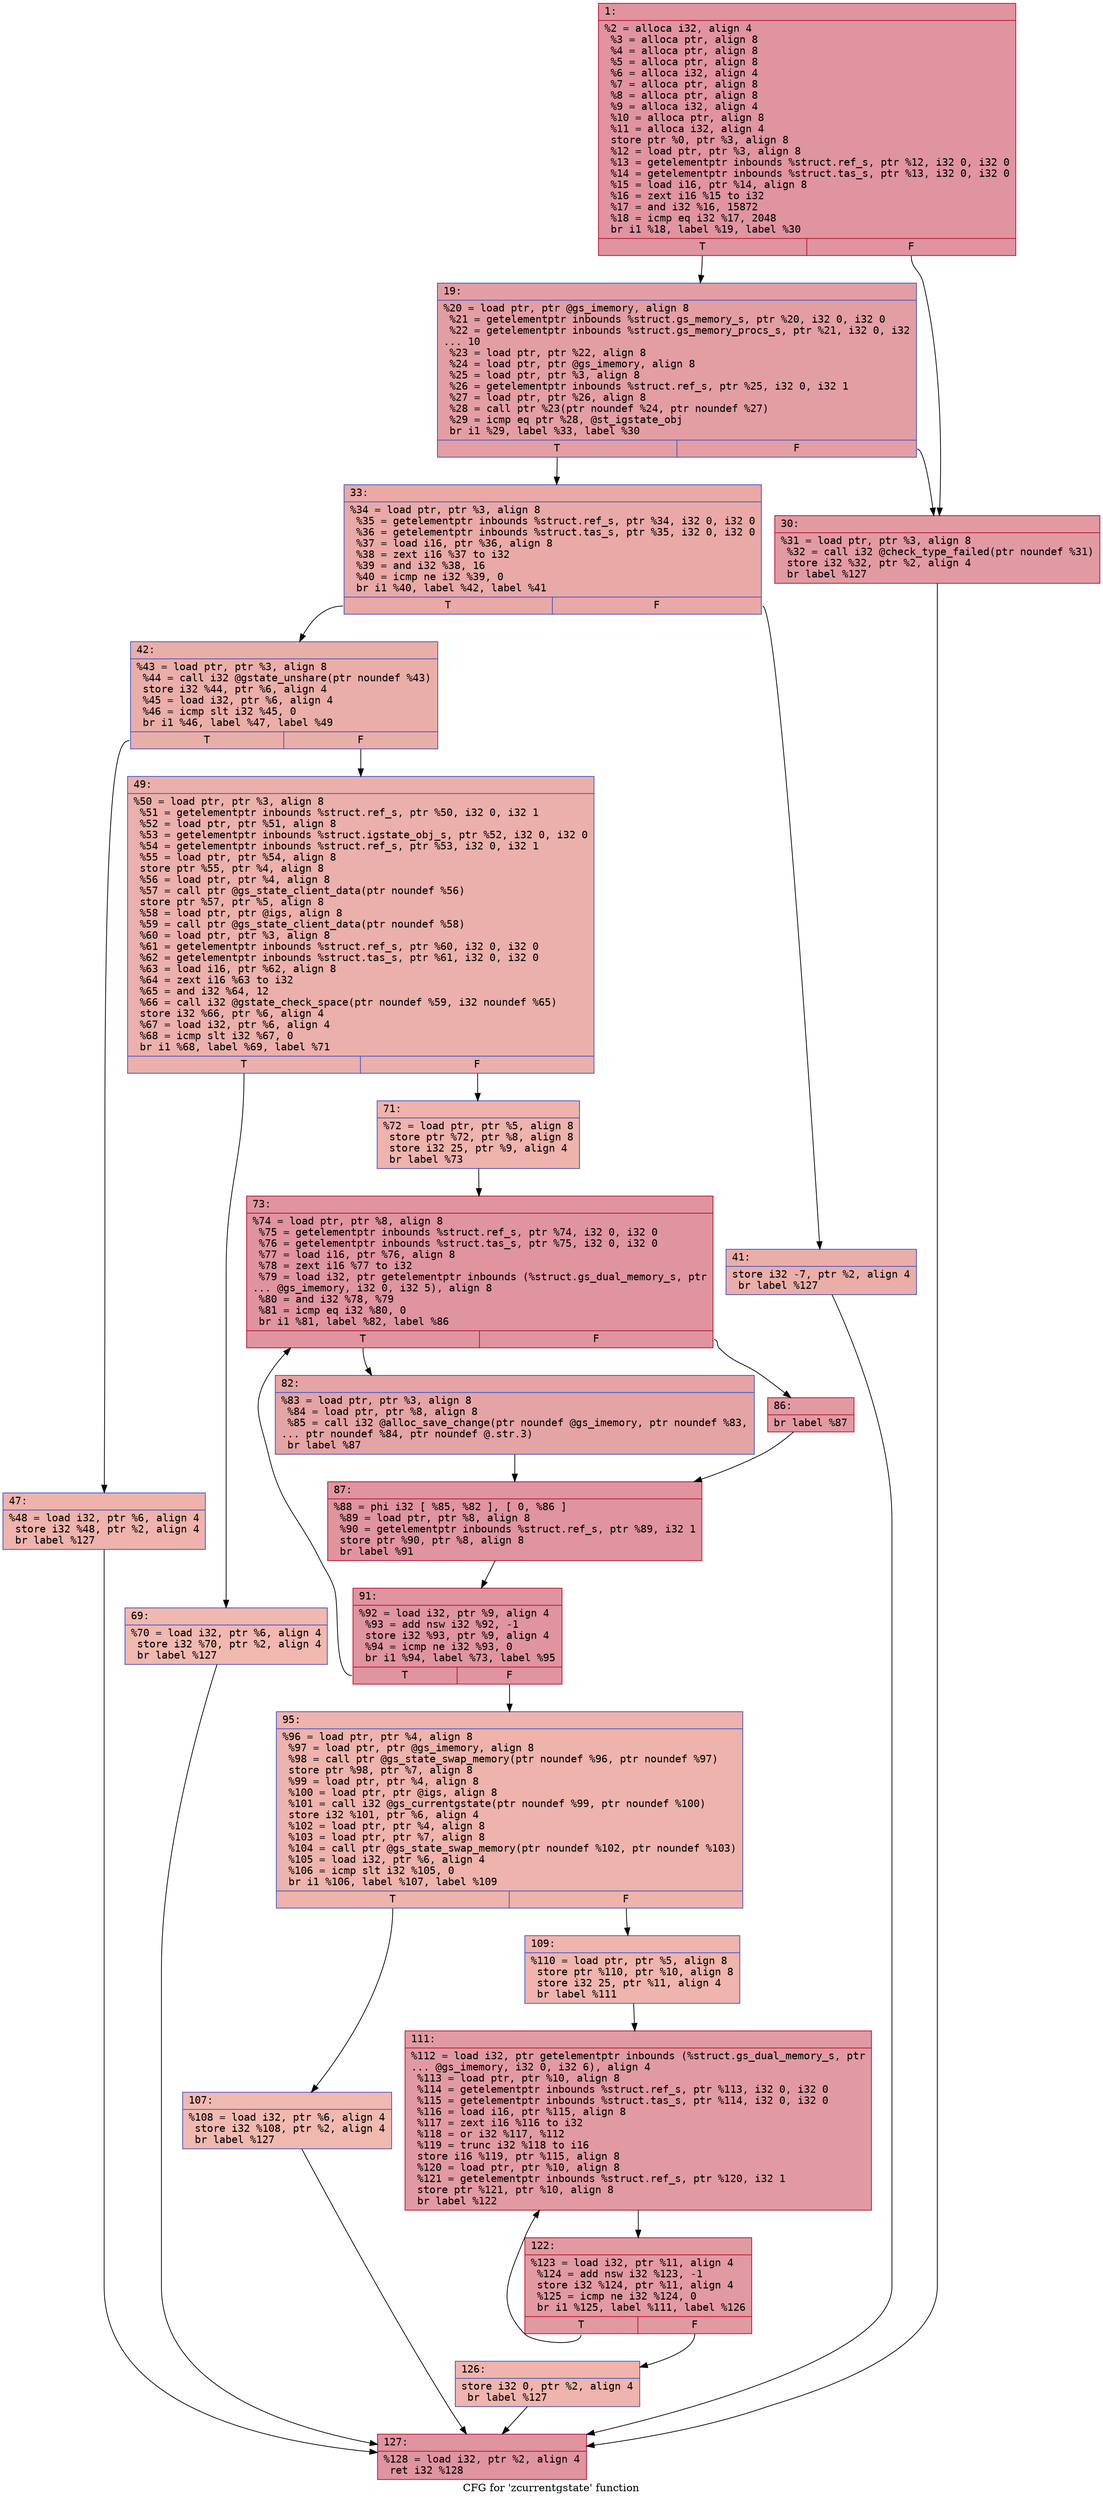 digraph "CFG for 'zcurrentgstate' function" {
	label="CFG for 'zcurrentgstate' function";

	Node0x6000011ccaa0 [shape=record,color="#b70d28ff", style=filled, fillcolor="#b70d2870" fontname="Courier",label="{1:\l|  %2 = alloca i32, align 4\l  %3 = alloca ptr, align 8\l  %4 = alloca ptr, align 8\l  %5 = alloca ptr, align 8\l  %6 = alloca i32, align 4\l  %7 = alloca ptr, align 8\l  %8 = alloca ptr, align 8\l  %9 = alloca i32, align 4\l  %10 = alloca ptr, align 8\l  %11 = alloca i32, align 4\l  store ptr %0, ptr %3, align 8\l  %12 = load ptr, ptr %3, align 8\l  %13 = getelementptr inbounds %struct.ref_s, ptr %12, i32 0, i32 0\l  %14 = getelementptr inbounds %struct.tas_s, ptr %13, i32 0, i32 0\l  %15 = load i16, ptr %14, align 8\l  %16 = zext i16 %15 to i32\l  %17 = and i32 %16, 15872\l  %18 = icmp eq i32 %17, 2048\l  br i1 %18, label %19, label %30\l|{<s0>T|<s1>F}}"];
	Node0x6000011ccaa0:s0 -> Node0x6000011ccdc0[tooltip="1 -> 19\nProbability 50.00%" ];
	Node0x6000011ccaa0:s1 -> Node0x6000011cce10[tooltip="1 -> 30\nProbability 50.00%" ];
	Node0x6000011ccdc0 [shape=record,color="#3d50c3ff", style=filled, fillcolor="#be242e70" fontname="Courier",label="{19:\l|  %20 = load ptr, ptr @gs_imemory, align 8\l  %21 = getelementptr inbounds %struct.gs_memory_s, ptr %20, i32 0, i32 0\l  %22 = getelementptr inbounds %struct.gs_memory_procs_s, ptr %21, i32 0, i32\l... 10\l  %23 = load ptr, ptr %22, align 8\l  %24 = load ptr, ptr @gs_imemory, align 8\l  %25 = load ptr, ptr %3, align 8\l  %26 = getelementptr inbounds %struct.ref_s, ptr %25, i32 0, i32 1\l  %27 = load ptr, ptr %26, align 8\l  %28 = call ptr %23(ptr noundef %24, ptr noundef %27)\l  %29 = icmp eq ptr %28, @st_igstate_obj\l  br i1 %29, label %33, label %30\l|{<s0>T|<s1>F}}"];
	Node0x6000011ccdc0:s0 -> Node0x6000011cce60[tooltip="19 -> 33\nProbability 37.50%" ];
	Node0x6000011ccdc0:s1 -> Node0x6000011cce10[tooltip="19 -> 30\nProbability 62.50%" ];
	Node0x6000011cce10 [shape=record,color="#b70d28ff", style=filled, fillcolor="#bb1b2c70" fontname="Courier",label="{30:\l|  %31 = load ptr, ptr %3, align 8\l  %32 = call i32 @check_type_failed(ptr noundef %31)\l  store i32 %32, ptr %2, align 4\l  br label %127\l}"];
	Node0x6000011cce10 -> Node0x6000011cd400[tooltip="30 -> 127\nProbability 100.00%" ];
	Node0x6000011cce60 [shape=record,color="#3d50c3ff", style=filled, fillcolor="#ca3b3770" fontname="Courier",label="{33:\l|  %34 = load ptr, ptr %3, align 8\l  %35 = getelementptr inbounds %struct.ref_s, ptr %34, i32 0, i32 0\l  %36 = getelementptr inbounds %struct.tas_s, ptr %35, i32 0, i32 0\l  %37 = load i16, ptr %36, align 8\l  %38 = zext i16 %37 to i32\l  %39 = and i32 %38, 16\l  %40 = icmp ne i32 %39, 0\l  br i1 %40, label %42, label %41\l|{<s0>T|<s1>F}}"];
	Node0x6000011cce60:s0 -> Node0x6000011ccf00[tooltip="33 -> 42\nProbability 50.00%" ];
	Node0x6000011cce60:s1 -> Node0x6000011cceb0[tooltip="33 -> 41\nProbability 50.00%" ];
	Node0x6000011cceb0 [shape=record,color="#3d50c3ff", style=filled, fillcolor="#d0473d70" fontname="Courier",label="{41:\l|  store i32 -7, ptr %2, align 4\l  br label %127\l}"];
	Node0x6000011cceb0 -> Node0x6000011cd400[tooltip="41 -> 127\nProbability 100.00%" ];
	Node0x6000011ccf00 [shape=record,color="#3d50c3ff", style=filled, fillcolor="#d0473d70" fontname="Courier",label="{42:\l|  %43 = load ptr, ptr %3, align 8\l  %44 = call i32 @gstate_unshare(ptr noundef %43)\l  store i32 %44, ptr %6, align 4\l  %45 = load i32, ptr %6, align 4\l  %46 = icmp slt i32 %45, 0\l  br i1 %46, label %47, label %49\l|{<s0>T|<s1>F}}"];
	Node0x6000011ccf00:s0 -> Node0x6000011ccf50[tooltip="42 -> 47\nProbability 37.50%" ];
	Node0x6000011ccf00:s1 -> Node0x6000011ccfa0[tooltip="42 -> 49\nProbability 62.50%" ];
	Node0x6000011ccf50 [shape=record,color="#3d50c3ff", style=filled, fillcolor="#d6524470" fontname="Courier",label="{47:\l|  %48 = load i32, ptr %6, align 4\l  store i32 %48, ptr %2, align 4\l  br label %127\l}"];
	Node0x6000011ccf50 -> Node0x6000011cd400[tooltip="47 -> 127\nProbability 100.00%" ];
	Node0x6000011ccfa0 [shape=record,color="#3d50c3ff", style=filled, fillcolor="#d24b4070" fontname="Courier",label="{49:\l|  %50 = load ptr, ptr %3, align 8\l  %51 = getelementptr inbounds %struct.ref_s, ptr %50, i32 0, i32 1\l  %52 = load ptr, ptr %51, align 8\l  %53 = getelementptr inbounds %struct.igstate_obj_s, ptr %52, i32 0, i32 0\l  %54 = getelementptr inbounds %struct.ref_s, ptr %53, i32 0, i32 1\l  %55 = load ptr, ptr %54, align 8\l  store ptr %55, ptr %4, align 8\l  %56 = load ptr, ptr %4, align 8\l  %57 = call ptr @gs_state_client_data(ptr noundef %56)\l  store ptr %57, ptr %5, align 8\l  %58 = load ptr, ptr @igs, align 8\l  %59 = call ptr @gs_state_client_data(ptr noundef %58)\l  %60 = load ptr, ptr %3, align 8\l  %61 = getelementptr inbounds %struct.ref_s, ptr %60, i32 0, i32 0\l  %62 = getelementptr inbounds %struct.tas_s, ptr %61, i32 0, i32 0\l  %63 = load i16, ptr %62, align 8\l  %64 = zext i16 %63 to i32\l  %65 = and i32 %64, 12\l  %66 = call i32 @gstate_check_space(ptr noundef %59, i32 noundef %65)\l  store i32 %66, ptr %6, align 4\l  %67 = load i32, ptr %6, align 4\l  %68 = icmp slt i32 %67, 0\l  br i1 %68, label %69, label %71\l|{<s0>T|<s1>F}}"];
	Node0x6000011ccfa0:s0 -> Node0x6000011ccff0[tooltip="49 -> 69\nProbability 37.50%" ];
	Node0x6000011ccfa0:s1 -> Node0x6000011cd040[tooltip="49 -> 71\nProbability 62.50%" ];
	Node0x6000011ccff0 [shape=record,color="#3d50c3ff", style=filled, fillcolor="#dc5d4a70" fontname="Courier",label="{69:\l|  %70 = load i32, ptr %6, align 4\l  store i32 %70, ptr %2, align 4\l  br label %127\l}"];
	Node0x6000011ccff0 -> Node0x6000011cd400[tooltip="69 -> 127\nProbability 100.00%" ];
	Node0x6000011cd040 [shape=record,color="#3d50c3ff", style=filled, fillcolor="#d6524470" fontname="Courier",label="{71:\l|  %72 = load ptr, ptr %5, align 8\l  store ptr %72, ptr %8, align 8\l  store i32 25, ptr %9, align 4\l  br label %73\l}"];
	Node0x6000011cd040 -> Node0x6000011cd090[tooltip="71 -> 73\nProbability 100.00%" ];
	Node0x6000011cd090 [shape=record,color="#b70d28ff", style=filled, fillcolor="#b70d2870" fontname="Courier",label="{73:\l|  %74 = load ptr, ptr %8, align 8\l  %75 = getelementptr inbounds %struct.ref_s, ptr %74, i32 0, i32 0\l  %76 = getelementptr inbounds %struct.tas_s, ptr %75, i32 0, i32 0\l  %77 = load i16, ptr %76, align 8\l  %78 = zext i16 %77 to i32\l  %79 = load i32, ptr getelementptr inbounds (%struct.gs_dual_memory_s, ptr\l... @gs_imemory, i32 0, i32 5), align 8\l  %80 = and i32 %78, %79\l  %81 = icmp eq i32 %80, 0\l  br i1 %81, label %82, label %86\l|{<s0>T|<s1>F}}"];
	Node0x6000011cd090:s0 -> Node0x6000011cd0e0[tooltip="73 -> 82\nProbability 37.50%" ];
	Node0x6000011cd090:s1 -> Node0x6000011cd130[tooltip="73 -> 86\nProbability 62.50%" ];
	Node0x6000011cd0e0 [shape=record,color="#3d50c3ff", style=filled, fillcolor="#c32e3170" fontname="Courier",label="{82:\l|  %83 = load ptr, ptr %3, align 8\l  %84 = load ptr, ptr %8, align 8\l  %85 = call i32 @alloc_save_change(ptr noundef @gs_imemory, ptr noundef %83,\l... ptr noundef %84, ptr noundef @.str.3)\l  br label %87\l}"];
	Node0x6000011cd0e0 -> Node0x6000011cd180[tooltip="82 -> 87\nProbability 100.00%" ];
	Node0x6000011cd130 [shape=record,color="#b70d28ff", style=filled, fillcolor="#bb1b2c70" fontname="Courier",label="{86:\l|  br label %87\l}"];
	Node0x6000011cd130 -> Node0x6000011cd180[tooltip="86 -> 87\nProbability 100.00%" ];
	Node0x6000011cd180 [shape=record,color="#b70d28ff", style=filled, fillcolor="#b70d2870" fontname="Courier",label="{87:\l|  %88 = phi i32 [ %85, %82 ], [ 0, %86 ]\l  %89 = load ptr, ptr %8, align 8\l  %90 = getelementptr inbounds %struct.ref_s, ptr %89, i32 1\l  store ptr %90, ptr %8, align 8\l  br label %91\l}"];
	Node0x6000011cd180 -> Node0x6000011cd1d0[tooltip="87 -> 91\nProbability 100.00%" ];
	Node0x6000011cd1d0 [shape=record,color="#b70d28ff", style=filled, fillcolor="#b70d2870" fontname="Courier",label="{91:\l|  %92 = load i32, ptr %9, align 4\l  %93 = add nsw i32 %92, -1\l  store i32 %93, ptr %9, align 4\l  %94 = icmp ne i32 %93, 0\l  br i1 %94, label %73, label %95\l|{<s0>T|<s1>F}}"];
	Node0x6000011cd1d0:s0 -> Node0x6000011cd090[tooltip="91 -> 73\nProbability 96.88%" ];
	Node0x6000011cd1d0:s1 -> Node0x6000011cd220[tooltip="91 -> 95\nProbability 3.12%" ];
	Node0x6000011cd220 [shape=record,color="#3d50c3ff", style=filled, fillcolor="#d6524470" fontname="Courier",label="{95:\l|  %96 = load ptr, ptr %4, align 8\l  %97 = load ptr, ptr @gs_imemory, align 8\l  %98 = call ptr @gs_state_swap_memory(ptr noundef %96, ptr noundef %97)\l  store ptr %98, ptr %7, align 8\l  %99 = load ptr, ptr %4, align 8\l  %100 = load ptr, ptr @igs, align 8\l  %101 = call i32 @gs_currentgstate(ptr noundef %99, ptr noundef %100)\l  store i32 %101, ptr %6, align 4\l  %102 = load ptr, ptr %4, align 8\l  %103 = load ptr, ptr %7, align 8\l  %104 = call ptr @gs_state_swap_memory(ptr noundef %102, ptr noundef %103)\l  %105 = load i32, ptr %6, align 4\l  %106 = icmp slt i32 %105, 0\l  br i1 %106, label %107, label %109\l|{<s0>T|<s1>F}}"];
	Node0x6000011cd220:s0 -> Node0x6000011cd270[tooltip="95 -> 107\nProbability 37.50%" ];
	Node0x6000011cd220:s1 -> Node0x6000011cd2c0[tooltip="95 -> 109\nProbability 62.50%" ];
	Node0x6000011cd270 [shape=record,color="#3d50c3ff", style=filled, fillcolor="#de614d70" fontname="Courier",label="{107:\l|  %108 = load i32, ptr %6, align 4\l  store i32 %108, ptr %2, align 4\l  br label %127\l}"];
	Node0x6000011cd270 -> Node0x6000011cd400[tooltip="107 -> 127\nProbability 100.00%" ];
	Node0x6000011cd2c0 [shape=record,color="#3d50c3ff", style=filled, fillcolor="#d8564670" fontname="Courier",label="{109:\l|  %110 = load ptr, ptr %5, align 8\l  store ptr %110, ptr %10, align 8\l  store i32 25, ptr %11, align 4\l  br label %111\l}"];
	Node0x6000011cd2c0 -> Node0x6000011cd310[tooltip="109 -> 111\nProbability 100.00%" ];
	Node0x6000011cd310 [shape=record,color="#b70d28ff", style=filled, fillcolor="#bb1b2c70" fontname="Courier",label="{111:\l|  %112 = load i32, ptr getelementptr inbounds (%struct.gs_dual_memory_s, ptr\l... @gs_imemory, i32 0, i32 6), align 4\l  %113 = load ptr, ptr %10, align 8\l  %114 = getelementptr inbounds %struct.ref_s, ptr %113, i32 0, i32 0\l  %115 = getelementptr inbounds %struct.tas_s, ptr %114, i32 0, i32 0\l  %116 = load i16, ptr %115, align 8\l  %117 = zext i16 %116 to i32\l  %118 = or i32 %117, %112\l  %119 = trunc i32 %118 to i16\l  store i16 %119, ptr %115, align 8\l  %120 = load ptr, ptr %10, align 8\l  %121 = getelementptr inbounds %struct.ref_s, ptr %120, i32 1\l  store ptr %121, ptr %10, align 8\l  br label %122\l}"];
	Node0x6000011cd310 -> Node0x6000011cd360[tooltip="111 -> 122\nProbability 100.00%" ];
	Node0x6000011cd360 [shape=record,color="#b70d28ff", style=filled, fillcolor="#bb1b2c70" fontname="Courier",label="{122:\l|  %123 = load i32, ptr %11, align 4\l  %124 = add nsw i32 %123, -1\l  store i32 %124, ptr %11, align 4\l  %125 = icmp ne i32 %124, 0\l  br i1 %125, label %111, label %126\l|{<s0>T|<s1>F}}"];
	Node0x6000011cd360:s0 -> Node0x6000011cd310[tooltip="122 -> 111\nProbability 96.88%" ];
	Node0x6000011cd360:s1 -> Node0x6000011cd3b0[tooltip="122 -> 126\nProbability 3.12%" ];
	Node0x6000011cd3b0 [shape=record,color="#3d50c3ff", style=filled, fillcolor="#d8564670" fontname="Courier",label="{126:\l|  store i32 0, ptr %2, align 4\l  br label %127\l}"];
	Node0x6000011cd3b0 -> Node0x6000011cd400[tooltip="126 -> 127\nProbability 100.00%" ];
	Node0x6000011cd400 [shape=record,color="#b70d28ff", style=filled, fillcolor="#b70d2870" fontname="Courier",label="{127:\l|  %128 = load i32, ptr %2, align 4\l  ret i32 %128\l}"];
}
